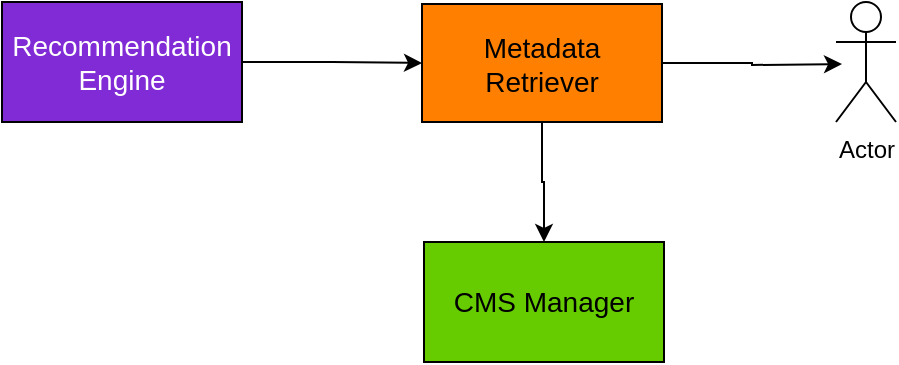 <mxfile version="21.6.1" type="github">
  <diagram id="Ht1M8jgEwFfnCIfOTk4-" name="Page-1">
    <mxGraphModel dx="769" dy="623" grid="1" gridSize="10" guides="1" tooltips="1" connect="1" arrows="1" fold="1" page="1" pageScale="1" pageWidth="1169" pageHeight="827" math="0" shadow="0">
      <root>
        <mxCell id="0" />
        <mxCell id="1" parent="0" />
        <mxCell id="my8Uk6XDIzU6nTVdbkKR-16" value="" style="edgeStyle=orthogonalEdgeStyle;rounded=0;orthogonalLoop=1;jettySize=auto;html=1;" parent="1" source="my8Uk6XDIzU6nTVdbkKR-5" target="my8Uk6XDIzU6nTVdbkKR-15" edge="1">
          <mxGeometry relative="1" as="geometry" />
        </mxCell>
        <mxCell id="my8Uk6XDIzU6nTVdbkKR-5" value="&lt;font style=&quot;font-size: 14px;&quot; color=&quot;#ffffff&quot;&gt;Recommendation Engine&lt;/font&gt;" style="rounded=0;whiteSpace=wrap;html=1;fillColor=#812BD6;" parent="1" vertex="1">
          <mxGeometry x="253" y="320" width="120" height="60" as="geometry" />
        </mxCell>
        <mxCell id="my8Uk6XDIzU6nTVdbkKR-19" style="edgeStyle=orthogonalEdgeStyle;rounded=0;orthogonalLoop=1;jettySize=auto;html=1;entryX=0;entryY=0.5;entryDx=0;entryDy=0;" parent="1" source="my8Uk6XDIzU6nTVdbkKR-15" edge="1">
          <mxGeometry relative="1" as="geometry">
            <mxPoint x="673" y="351" as="targetPoint" />
          </mxGeometry>
        </mxCell>
        <mxCell id="Seqw4jIHZECM0VHpQDsF-4" value="" style="edgeStyle=orthogonalEdgeStyle;rounded=0;orthogonalLoop=1;jettySize=auto;html=1;" edge="1" parent="1" source="my8Uk6XDIzU6nTVdbkKR-15" target="Seqw4jIHZECM0VHpQDsF-3">
          <mxGeometry relative="1" as="geometry" />
        </mxCell>
        <mxCell id="my8Uk6XDIzU6nTVdbkKR-15" value="&lt;font style=&quot;font-size: 14px;&quot;&gt;Metadata Retriever&lt;/font&gt;" style="rounded=0;whiteSpace=wrap;html=1;fillColor=#FF8000;" parent="1" vertex="1">
          <mxGeometry x="463" y="321" width="120" height="59" as="geometry" />
        </mxCell>
        <mxCell id="Seqw4jIHZECM0VHpQDsF-2" value="Actor" style="shape=umlActor;verticalLabelPosition=bottom;verticalAlign=top;html=1;outlineConnect=0;" vertex="1" parent="1">
          <mxGeometry x="670" y="320" width="30" height="60" as="geometry" />
        </mxCell>
        <mxCell id="Seqw4jIHZECM0VHpQDsF-3" value="&lt;font style=&quot;font-size: 14px;&quot;&gt;CMS Manager&lt;/font&gt;" style="rounded=0;whiteSpace=wrap;html=1;fillColor=#66CC00;" vertex="1" parent="1">
          <mxGeometry x="464" y="440" width="120" height="60" as="geometry" />
        </mxCell>
      </root>
    </mxGraphModel>
  </diagram>
</mxfile>
